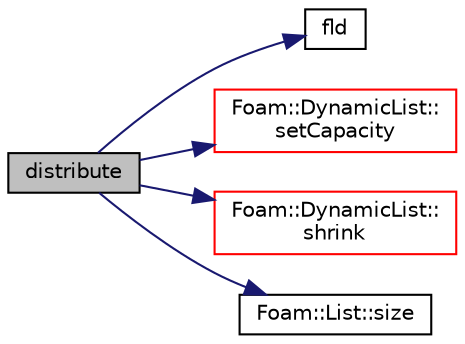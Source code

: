 digraph "distribute"
{
  bgcolor="transparent";
  edge [fontname="Helvetica",fontsize="10",labelfontname="Helvetica",labelfontsize="10"];
  node [fontname="Helvetica",fontsize="10",shape=record];
  rankdir="LR";
  Node1 [label="distribute",height=0.2,width=0.4,color="black", fillcolor="grey75", style="filled", fontcolor="black"];
  Node1 -> Node2 [color="midnightblue",fontsize="10",style="solid",fontname="Helvetica"];
  Node2 [label="fld",height=0.2,width=0.4,color="black",URL="$a04275.html#ad4512456f4da706b47fd304150561080"];
  Node1 -> Node3 [color="midnightblue",fontsize="10",style="solid",fontname="Helvetica"];
  Node3 [label="Foam::DynamicList::\lsetCapacity",height=0.2,width=0.4,color="red",URL="$a00604.html#a3769bf93f15609625d62b693c566bcd1",tooltip="Alter the size of the underlying storage. "];
  Node1 -> Node4 [color="midnightblue",fontsize="10",style="solid",fontname="Helvetica"];
  Node4 [label="Foam::DynamicList::\lshrink",height=0.2,width=0.4,color="red",URL="$a00604.html#a88964e734acd91f096c914d0cc5a6e75",tooltip="Shrink the allocated space to the number of elements used. "];
  Node1 -> Node5 [color="midnightblue",fontsize="10",style="solid",fontname="Helvetica"];
  Node5 [label="Foam::List::size",height=0.2,width=0.4,color="black",URL="$a01364.html#a8a5f6fa29bd4b500caf186f60245b384",tooltip="Override size to be inconsistent with allocated storage. "];
}
